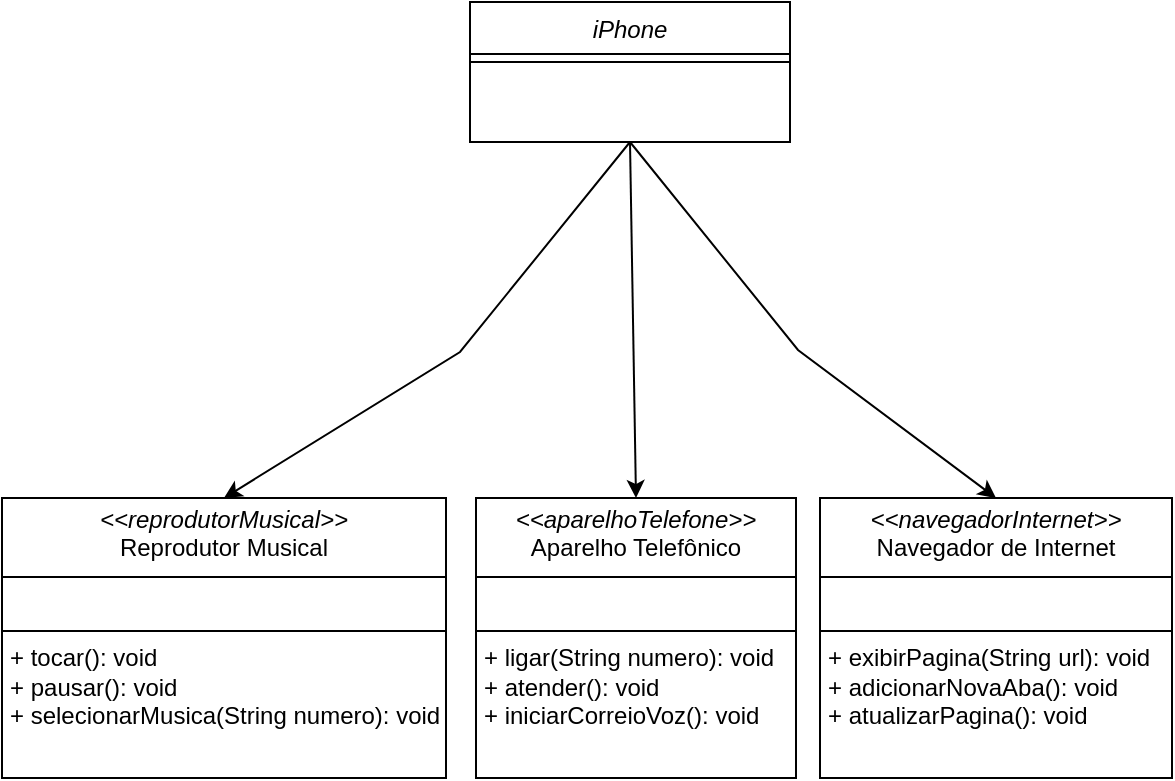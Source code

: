 <mxfile version="24.7.6">
  <diagram id="C5RBs43oDa-KdzZeNtuy" name="Page-1">
    <mxGraphModel dx="1195" dy="682" grid="0" gridSize="10" guides="1" tooltips="1" connect="1" arrows="1" fold="1" page="0" pageScale="1" pageWidth="827" pageHeight="1169" background="none" math="0" shadow="0">
      <root>
        <mxCell id="WIyWlLk6GJQsqaUBKTNV-0" />
        <mxCell id="WIyWlLk6GJQsqaUBKTNV-1" parent="WIyWlLk6GJQsqaUBKTNV-0" />
        <mxCell id="zkfFHV4jXpPFQw0GAbJ--0" value="iPhone" style="swimlane;fontStyle=2;align=center;verticalAlign=top;childLayout=stackLayout;horizontal=1;startSize=26;horizontalStack=0;resizeParent=1;resizeLast=0;collapsible=1;marginBottom=0;rounded=0;shadow=0;strokeWidth=1;" parent="WIyWlLk6GJQsqaUBKTNV-1" vertex="1">
          <mxGeometry x="291" y="115" width="160" height="70" as="geometry">
            <mxRectangle x="230" y="140" width="160" height="26" as="alternateBounds" />
          </mxGeometry>
        </mxCell>
        <mxCell id="zkfFHV4jXpPFQw0GAbJ--4" value="" style="line;html=1;strokeWidth=1;align=left;verticalAlign=middle;spacingTop=-1;spacingLeft=3;spacingRight=3;rotatable=0;labelPosition=right;points=[];portConstraint=eastwest;" parent="zkfFHV4jXpPFQw0GAbJ--0" vertex="1">
          <mxGeometry y="26" width="160" height="8" as="geometry" />
        </mxCell>
        <mxCell id="hGpZXpfinrnifH8t0HVg-18" value="" style="endArrow=classic;html=1;rounded=0;exitX=0.5;exitY=1;exitDx=0;exitDy=0;entryX=0.5;entryY=0;entryDx=0;entryDy=0;" edge="1" parent="WIyWlLk6GJQsqaUBKTNV-1" source="zkfFHV4jXpPFQw0GAbJ--0" target="hGpZXpfinrnifH8t0HVg-30">
          <mxGeometry width="50" height="50" relative="1" as="geometry">
            <mxPoint x="303" y="381" as="sourcePoint" />
            <mxPoint x="388" y="321" as="targetPoint" />
          </mxGeometry>
        </mxCell>
        <mxCell id="hGpZXpfinrnifH8t0HVg-19" value="" style="endArrow=classic;html=1;rounded=0;exitX=0.5;exitY=1;exitDx=0;exitDy=0;entryX=0.5;entryY=0;entryDx=0;entryDy=0;" edge="1" parent="WIyWlLk6GJQsqaUBKTNV-1" source="zkfFHV4jXpPFQw0GAbJ--0" target="hGpZXpfinrnifH8t0HVg-28">
          <mxGeometry width="50" height="50" relative="1" as="geometry">
            <mxPoint x="381" y="263" as="sourcePoint" />
            <mxPoint x="167.5" y="363" as="targetPoint" />
            <Array as="points">
              <mxPoint x="286" y="290" />
            </Array>
          </mxGeometry>
        </mxCell>
        <mxCell id="hGpZXpfinrnifH8t0HVg-20" value="" style="endArrow=classic;html=1;rounded=0;exitX=0.5;exitY=1;exitDx=0;exitDy=0;entryX=0.5;entryY=0;entryDx=0;entryDy=0;" edge="1" parent="WIyWlLk6GJQsqaUBKTNV-1" source="zkfFHV4jXpPFQw0GAbJ--0" target="hGpZXpfinrnifH8t0HVg-31">
          <mxGeometry width="50" height="50" relative="1" as="geometry">
            <mxPoint x="381" y="263" as="sourcePoint" />
            <mxPoint x="516" y="334" as="targetPoint" />
            <Array as="points">
              <mxPoint x="455" y="289" />
            </Array>
          </mxGeometry>
        </mxCell>
        <mxCell id="hGpZXpfinrnifH8t0HVg-28" value="&lt;p style=&quot;margin:0px;margin-top:4px;text-align:center;&quot;&gt;&lt;i&gt;&amp;lt;&amp;lt;reprodutorMusical&amp;gt;&amp;gt;&lt;/i&gt;&lt;br&gt;&lt;span style=&quot;text-wrap: nowrap;&quot;&gt;Reprodutor Musical&lt;/span&gt;&lt;br&gt;&lt;/p&gt;&lt;hr size=&quot;1&quot; style=&quot;border-style:solid;&quot;&gt;&lt;p style=&quot;margin:0px;margin-left:4px;&quot;&gt;&lt;br&gt;&lt;/p&gt;&lt;hr size=&quot;1&quot; style=&quot;border-style:solid;&quot;&gt;&lt;p style=&quot;margin:0px;margin-left:4px;&quot;&gt;+&amp;nbsp;&lt;span style=&quot;text-wrap: nowrap; text-align: center;&quot;&gt;tocar()&lt;/span&gt;: void&lt;br&gt;+&amp;nbsp;&lt;span style=&quot;text-wrap: nowrap; text-align: center;&quot;&gt;pausar()&lt;/span&gt;: void&lt;br&gt;&lt;/p&gt;&lt;p style=&quot;margin:0px;margin-left:4px;&quot;&gt;+&amp;nbsp;&lt;span style=&quot;text-wrap: nowrap; text-align: center;&quot;&gt;selecionarMusica(String numero)&lt;/span&gt;&lt;span style=&quot;background-color: initial;&quot;&gt;: void&lt;/span&gt;&lt;br&gt;&lt;/p&gt;" style="verticalAlign=top;align=left;overflow=fill;html=1;whiteSpace=wrap;" vertex="1" parent="WIyWlLk6GJQsqaUBKTNV-1">
          <mxGeometry x="57" y="363" width="222" height="140" as="geometry" />
        </mxCell>
        <mxCell id="hGpZXpfinrnifH8t0HVg-30" value="&lt;p style=&quot;margin:0px;margin-top:4px;text-align:center;&quot;&gt;&lt;i&gt;&amp;lt;&amp;lt;aparelhoTelefone&amp;gt;&amp;gt;&lt;/i&gt;&lt;br&gt;&lt;span style=&quot;text-wrap: nowrap;&quot;&gt;Aparelho Telefônico&lt;/span&gt;&lt;br&gt;&lt;/p&gt;&lt;hr size=&quot;1&quot; style=&quot;border-style:solid;&quot;&gt;&lt;p style=&quot;margin:0px;margin-left:4px;&quot;&gt;&lt;br&gt;&lt;/p&gt;&lt;hr size=&quot;1&quot; style=&quot;border-style:solid;&quot;&gt;&lt;p style=&quot;margin:0px;margin-left:4px;&quot;&gt;+&amp;nbsp;&lt;span style=&quot;text-align: center; text-wrap: nowrap;&quot;&gt;ligar(String numero): void&lt;/span&gt;&lt;br&gt;+&amp;nbsp;&lt;span style=&quot;text-align: center; text-wrap: nowrap;&quot;&gt;atender()&lt;/span&gt;: void&lt;br&gt;&lt;/p&gt;&lt;p style=&quot;margin:0px;margin-left:4px;&quot;&gt;+&amp;nbsp;&lt;span style=&quot;text-align: center; text-wrap: nowrap;&quot;&gt;iniciarCorreioVoz()&lt;/span&gt;&lt;span style=&quot;background-color: initial;&quot;&gt;: void&lt;/span&gt;&lt;br&gt;&lt;/p&gt;" style="verticalAlign=top;align=left;overflow=fill;html=1;whiteSpace=wrap;" vertex="1" parent="WIyWlLk6GJQsqaUBKTNV-1">
          <mxGeometry x="294" y="363" width="160" height="140" as="geometry" />
        </mxCell>
        <mxCell id="hGpZXpfinrnifH8t0HVg-31" value="&lt;p style=&quot;margin:0px;margin-top:4px;text-align:center;&quot;&gt;&lt;i&gt;&amp;lt;&amp;lt;navegadorInternet&amp;gt;&amp;gt;&lt;/i&gt;&lt;br&gt;&lt;span style=&quot;text-wrap: nowrap;&quot;&gt;Navegador de Internet&lt;/span&gt;&lt;/p&gt;&lt;hr size=&quot;1&quot; style=&quot;border-style:solid;&quot;&gt;&lt;p style=&quot;margin:0px;margin-left:4px;&quot;&gt;&lt;br&gt;&lt;/p&gt;&lt;hr size=&quot;1&quot; style=&quot;border-style:solid;&quot;&gt;&lt;p style=&quot;margin:0px;margin-left:4px;&quot;&gt;+&amp;nbsp;&lt;span style=&quot;text-align: center; text-wrap: nowrap;&quot;&gt;exibirPagina(String url)&lt;/span&gt;&lt;span style=&quot;text-align: center; text-wrap: nowrap;&quot;&gt;: void&lt;/span&gt;&lt;br&gt;+&amp;nbsp;&lt;span style=&quot;text-align: center; text-wrap: nowrap;&quot;&gt;adicionarNovaAba()&lt;/span&gt;: void&lt;br&gt;&lt;/p&gt;&lt;p style=&quot;margin:0px;margin-left:4px;&quot;&gt;+&amp;nbsp;&lt;span style=&quot;text-align: center; text-wrap: nowrap;&quot;&gt;atualizarPagina()&lt;/span&gt;&lt;span style=&quot;background-color: initial;&quot;&gt;: void&lt;/span&gt;&lt;br&gt;&lt;/p&gt;" style="verticalAlign=top;align=left;overflow=fill;html=1;whiteSpace=wrap;" vertex="1" parent="WIyWlLk6GJQsqaUBKTNV-1">
          <mxGeometry x="466" y="363" width="176" height="140" as="geometry" />
        </mxCell>
      </root>
    </mxGraphModel>
  </diagram>
</mxfile>
